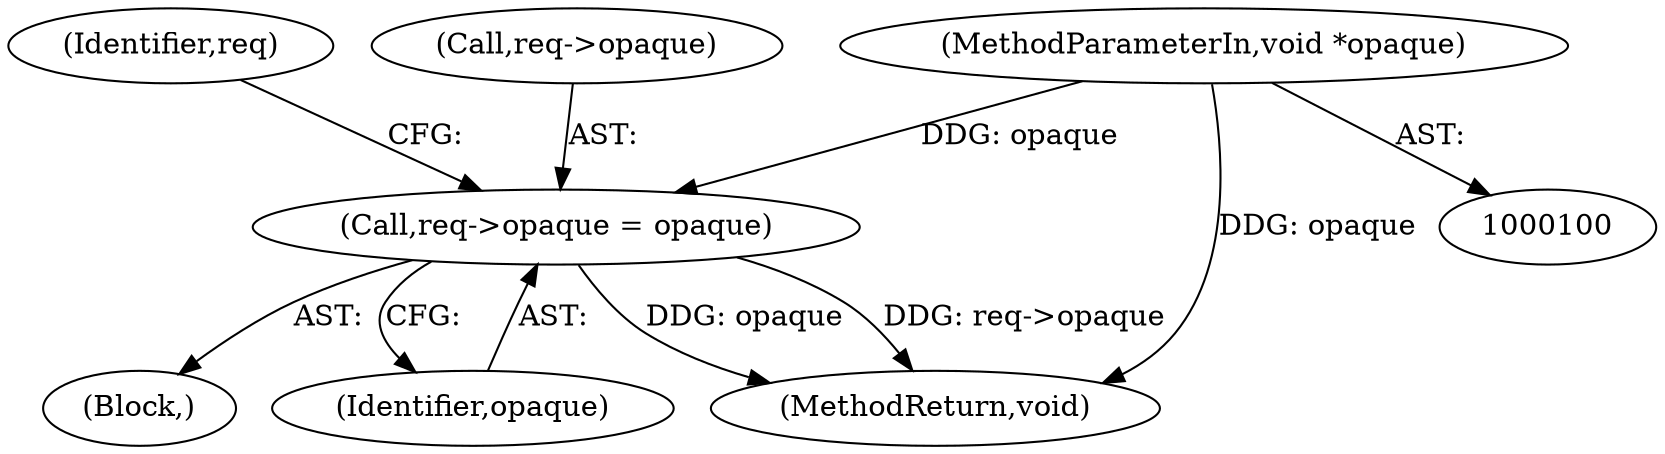 digraph "0_qemu_60253ed1e6ec6d8e5ef2efe7bf755f475dce9956_0@pointer" {
"1000104" [label="(MethodParameterIn,void *opaque)"];
"1000138" [label="(Call,req->opaque = opaque)"];
"1000116" [label="(Block,)"];
"1000142" [label="(Identifier,opaque)"];
"1000145" [label="(Identifier,req)"];
"1000104" [label="(MethodParameterIn,void *opaque)"];
"1000138" [label="(Call,req->opaque = opaque)"];
"1000139" [label="(Call,req->opaque)"];
"1000163" [label="(MethodReturn,void)"];
"1000104" -> "1000100"  [label="AST: "];
"1000104" -> "1000163"  [label="DDG: opaque"];
"1000104" -> "1000138"  [label="DDG: opaque"];
"1000138" -> "1000116"  [label="AST: "];
"1000138" -> "1000142"  [label="CFG: "];
"1000139" -> "1000138"  [label="AST: "];
"1000142" -> "1000138"  [label="AST: "];
"1000145" -> "1000138"  [label="CFG: "];
"1000138" -> "1000163"  [label="DDG: opaque"];
"1000138" -> "1000163"  [label="DDG: req->opaque"];
}
